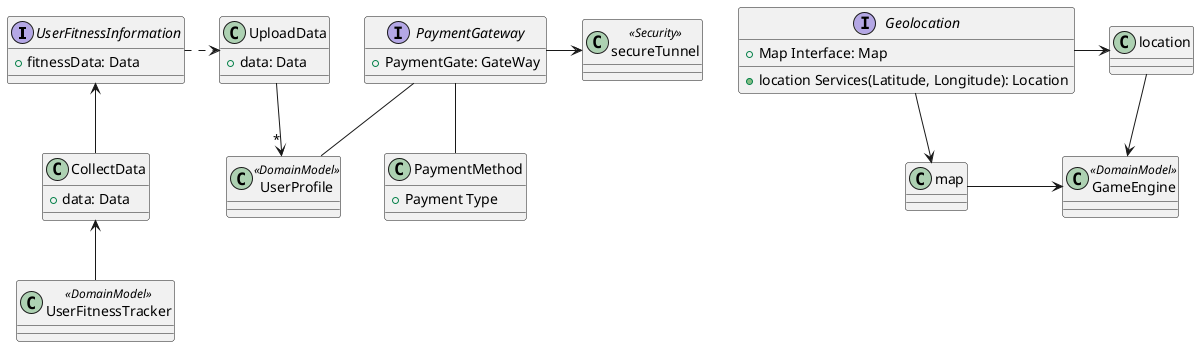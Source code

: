 @startuml
interface UserFitnessInformation{
    + fitnessData: Data

}

UserFitnessInformation.> UploadData

class UploadData{
    + data: Data
}

UploadData--> "*" UserProfile

UserFitnessInformation <-- CollectData 

class UserProfile<<DomainModel>>

class CollectData{
    + data: Data
}

class UserFitnessTracker<<DomainModel>>

CollectData <-- UserFitnessTracker

interface Geolocation{
    + location Services(Latitude, Longitude): Location
    + Map Interface: Map
}

class map
class location
class GameEngine<<DomainModel>>

Geolocation --> map
map -> GameEngine
Geolocation -> location
location --> GameEngine

interface PaymentGateway{
    + PaymentGate: GateWay
}

class PaymentMethod{
    + Payment Type
}
class secureTunnel<<Security>>

PaymentGateway -> secureTunnel
PaymentGateway-- PaymentMethod
PaymentGateway -- UserProfile

@enduml